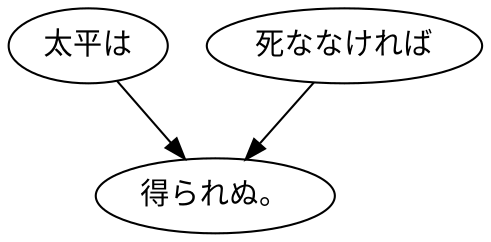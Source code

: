 digraph graph9207 {
	node0 [label="太平は"];
	node1 [label="死ななければ"];
	node2 [label="得られぬ。"];
	node0 -> node2;
	node1 -> node2;
}
